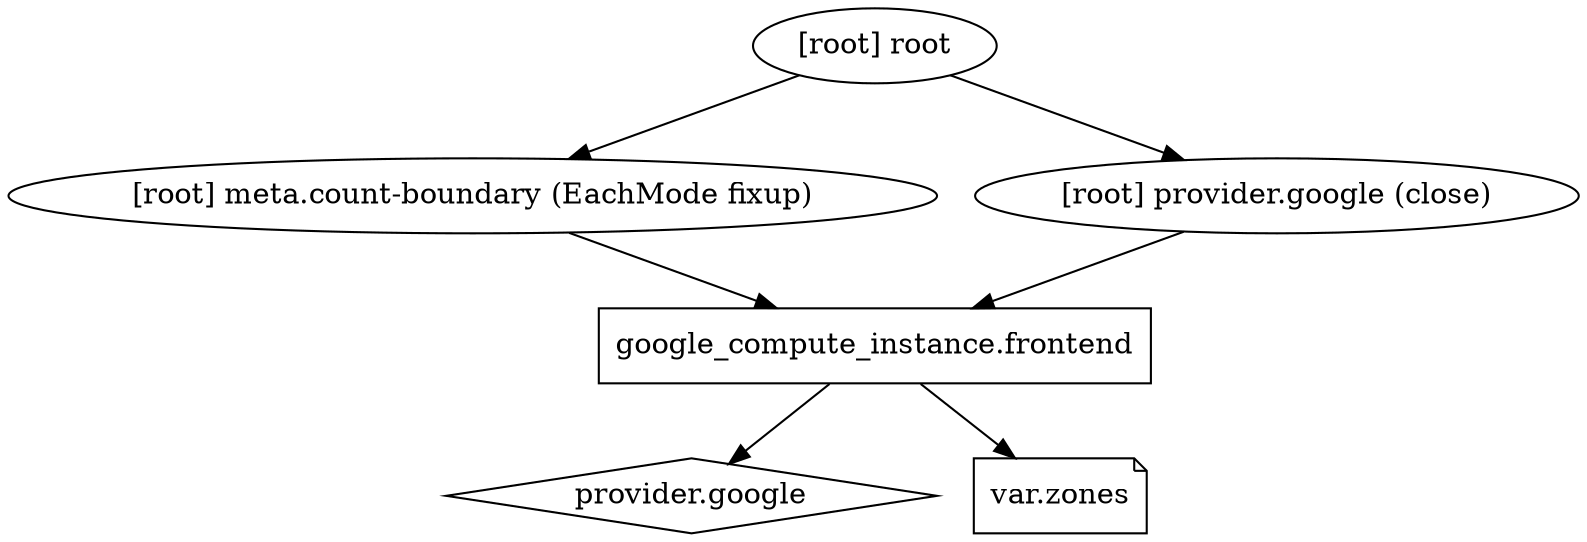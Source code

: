 digraph {
	compound = "true"
	newrank = "true"
	subgraph "root" {
		"[root] google_compute_instance.frontend" [label = "google_compute_instance.frontend", shape = "box"]
		"[root] provider.google" [label = "provider.google", shape = "diamond"]
		"[root] var.zones" [label = "var.zones", shape = "note"]
		"[root] google_compute_instance.frontend" -> "[root] provider.google"
		"[root] google_compute_instance.frontend" -> "[root] var.zones"
		"[root] meta.count-boundary (EachMode fixup)" -> "[root] google_compute_instance.frontend"
		"[root] provider.google (close)" -> "[root] google_compute_instance.frontend"
		"[root] root" -> "[root] meta.count-boundary (EachMode fixup)"
		"[root] root" -> "[root] provider.google (close)"
	}
}

